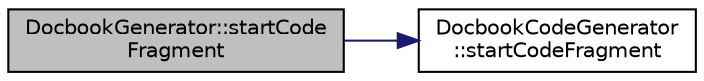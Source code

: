 digraph "DocbookGenerator::startCodeFragment"
{
 // LATEX_PDF_SIZE
  edge [fontname="Helvetica",fontsize="10",labelfontname="Helvetica",labelfontsize="10"];
  node [fontname="Helvetica",fontsize="10",shape=record];
  rankdir="LR";
  Node1 [label="DocbookGenerator::startCode\lFragment",height=0.2,width=0.4,color="black", fillcolor="grey75", style="filled", fontcolor="black",tooltip=" "];
  Node1 -> Node2 [color="midnightblue",fontsize="10",style="solid",fontname="Helvetica"];
  Node2 [label="DocbookCodeGenerator\l::startCodeFragment",height=0.2,width=0.4,color="black", fillcolor="white", style="filled",URL="$classDocbookCodeGenerator.html#a018ddd66c24ec1a42421b3d29de16401",tooltip=" "];
}
